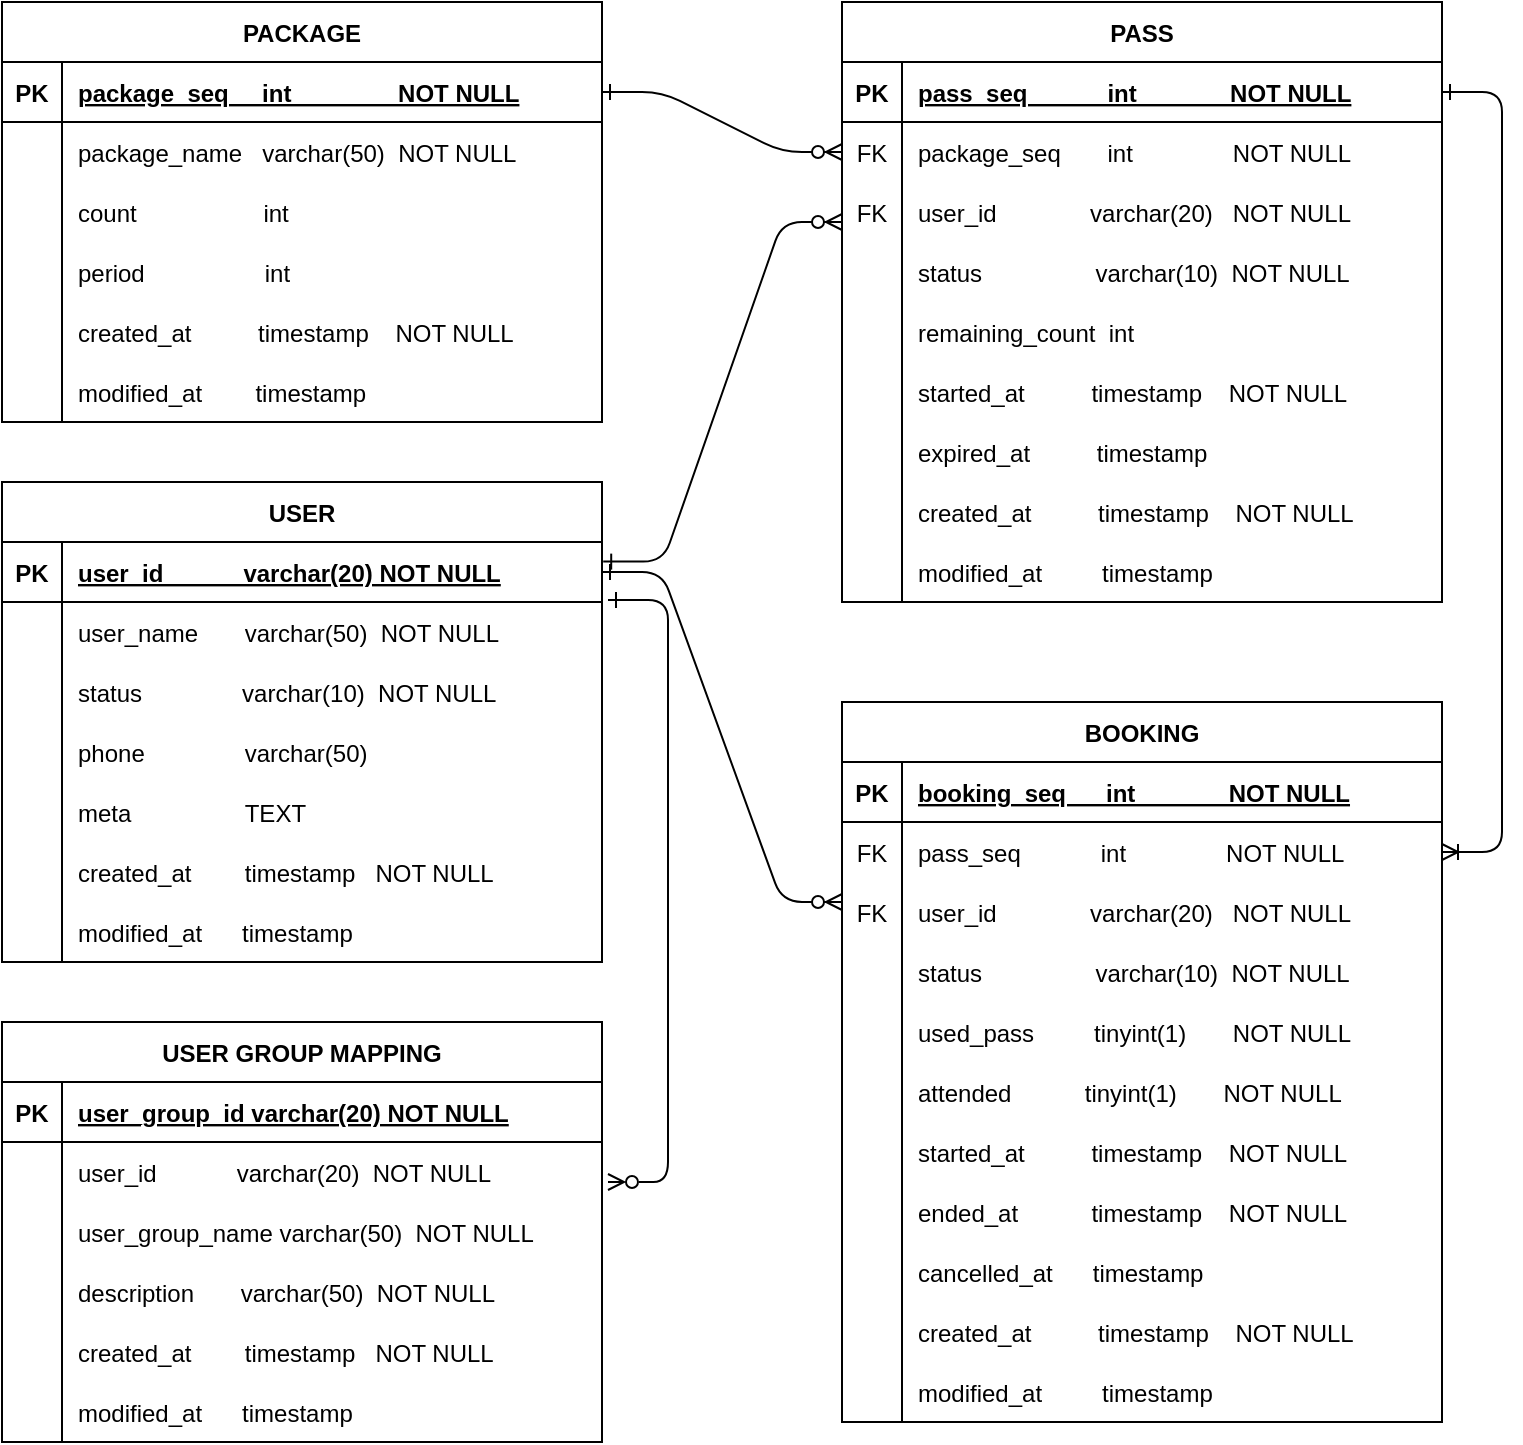 <mxfile version="22.0.8" type="github">
  <diagram id="R2lEEEUBdFMjLlhIrx00" name="Page-1">
    <mxGraphModel dx="1221" dy="725" grid="1" gridSize="10" guides="1" tooltips="1" connect="1" arrows="1" fold="1" page="1" pageScale="1" pageWidth="850" pageHeight="1100" math="0" shadow="0" extFonts="Permanent Marker^https://fonts.googleapis.com/css?family=Permanent+Marker">
      <root>
        <mxCell id="0" />
        <mxCell id="1" parent="0" />
        <mxCell id="C-vyLk0tnHw3VtMMgP7b-1" value="" style="edgeStyle=entityRelationEdgeStyle;endArrow=ERzeroToMany;startArrow=ERone;endFill=1;startFill=0;exitX=1;exitY=0.5;exitDx=0;exitDy=0;entryX=0;entryY=0.5;entryDx=0;entryDy=0;" parent="1" source="C-vyLk0tnHw3VtMMgP7b-3" target="xeqvD6KUWRyhT41WRgCA-118" edge="1">
          <mxGeometry width="100" height="100" relative="1" as="geometry">
            <mxPoint x="460" y="-40" as="sourcePoint" />
            <mxPoint x="560" as="targetPoint" />
            <Array as="points">
              <mxPoint x="530" y="-5" />
              <mxPoint x="490" y="-5" />
            </Array>
          </mxGeometry>
        </mxCell>
        <mxCell id="C-vyLk0tnHw3VtMMgP7b-2" value="PACKAGE" style="shape=table;startSize=30;container=1;collapsible=1;childLayout=tableLayout;fixedRows=1;rowLines=0;fontStyle=1;align=center;resizeLast=1;" parent="1" vertex="1">
          <mxGeometry x="110" y="110" width="300" height="210" as="geometry" />
        </mxCell>
        <mxCell id="C-vyLk0tnHw3VtMMgP7b-3" value="" style="shape=partialRectangle;collapsible=0;dropTarget=0;pointerEvents=0;fillColor=none;points=[[0,0.5],[1,0.5]];portConstraint=eastwest;top=0;left=0;right=0;bottom=1;" parent="C-vyLk0tnHw3VtMMgP7b-2" vertex="1">
          <mxGeometry y="30" width="300" height="30" as="geometry" />
        </mxCell>
        <mxCell id="C-vyLk0tnHw3VtMMgP7b-4" value="PK" style="shape=partialRectangle;overflow=hidden;connectable=0;fillColor=none;top=0;left=0;bottom=0;right=0;fontStyle=1;" parent="C-vyLk0tnHw3VtMMgP7b-3" vertex="1">
          <mxGeometry width="30" height="30" as="geometry">
            <mxRectangle width="30" height="30" as="alternateBounds" />
          </mxGeometry>
        </mxCell>
        <mxCell id="C-vyLk0tnHw3VtMMgP7b-5" value="package_seq     int                NOT NULL " style="shape=partialRectangle;overflow=hidden;connectable=0;fillColor=none;top=0;left=0;bottom=0;right=0;align=left;spacingLeft=6;fontStyle=5;" parent="C-vyLk0tnHw3VtMMgP7b-3" vertex="1">
          <mxGeometry x="30" width="270" height="30" as="geometry">
            <mxRectangle width="270" height="30" as="alternateBounds" />
          </mxGeometry>
        </mxCell>
        <mxCell id="C-vyLk0tnHw3VtMMgP7b-6" value="" style="shape=partialRectangle;collapsible=0;dropTarget=0;pointerEvents=0;fillColor=none;points=[[0,0.5],[1,0.5]];portConstraint=eastwest;top=0;left=0;right=0;bottom=0;" parent="C-vyLk0tnHw3VtMMgP7b-2" vertex="1">
          <mxGeometry y="60" width="300" height="30" as="geometry" />
        </mxCell>
        <mxCell id="C-vyLk0tnHw3VtMMgP7b-7" value="" style="shape=partialRectangle;overflow=hidden;connectable=0;fillColor=none;top=0;left=0;bottom=0;right=0;" parent="C-vyLk0tnHw3VtMMgP7b-6" vertex="1">
          <mxGeometry width="30" height="30" as="geometry">
            <mxRectangle width="30" height="30" as="alternateBounds" />
          </mxGeometry>
        </mxCell>
        <mxCell id="C-vyLk0tnHw3VtMMgP7b-8" value="package_name   varchar(50)  NOT NULL" style="shape=partialRectangle;overflow=hidden;connectable=0;fillColor=none;top=0;left=0;bottom=0;right=0;align=left;spacingLeft=6;" parent="C-vyLk0tnHw3VtMMgP7b-6" vertex="1">
          <mxGeometry x="30" width="270" height="30" as="geometry">
            <mxRectangle width="270" height="30" as="alternateBounds" />
          </mxGeometry>
        </mxCell>
        <mxCell id="C-vyLk0tnHw3VtMMgP7b-9" value="" style="shape=partialRectangle;collapsible=0;dropTarget=0;pointerEvents=0;fillColor=none;points=[[0,0.5],[1,0.5]];portConstraint=eastwest;top=0;left=0;right=0;bottom=0;" parent="C-vyLk0tnHw3VtMMgP7b-2" vertex="1">
          <mxGeometry y="90" width="300" height="30" as="geometry" />
        </mxCell>
        <mxCell id="C-vyLk0tnHw3VtMMgP7b-10" value="" style="shape=partialRectangle;overflow=hidden;connectable=0;fillColor=none;top=0;left=0;bottom=0;right=0;" parent="C-vyLk0tnHw3VtMMgP7b-9" vertex="1">
          <mxGeometry width="30" height="30" as="geometry">
            <mxRectangle width="30" height="30" as="alternateBounds" />
          </mxGeometry>
        </mxCell>
        <mxCell id="C-vyLk0tnHw3VtMMgP7b-11" value="count                   int" style="shape=partialRectangle;overflow=hidden;connectable=0;fillColor=none;top=0;left=0;bottom=0;right=0;align=left;spacingLeft=6;" parent="C-vyLk0tnHw3VtMMgP7b-9" vertex="1">
          <mxGeometry x="30" width="270" height="30" as="geometry">
            <mxRectangle width="270" height="30" as="alternateBounds" />
          </mxGeometry>
        </mxCell>
        <mxCell id="xeqvD6KUWRyhT41WRgCA-28" value="" style="shape=partialRectangle;collapsible=0;dropTarget=0;pointerEvents=0;fillColor=none;points=[[0,0.5],[1,0.5]];portConstraint=eastwest;top=0;left=0;right=0;bottom=0;" parent="C-vyLk0tnHw3VtMMgP7b-2" vertex="1">
          <mxGeometry y="120" width="300" height="30" as="geometry" />
        </mxCell>
        <mxCell id="xeqvD6KUWRyhT41WRgCA-29" value="" style="shape=partialRectangle;overflow=hidden;connectable=0;fillColor=none;top=0;left=0;bottom=0;right=0;" parent="xeqvD6KUWRyhT41WRgCA-28" vertex="1">
          <mxGeometry width="30" height="30" as="geometry">
            <mxRectangle width="30" height="30" as="alternateBounds" />
          </mxGeometry>
        </mxCell>
        <mxCell id="xeqvD6KUWRyhT41WRgCA-30" value="period                  int" style="shape=partialRectangle;overflow=hidden;connectable=0;fillColor=none;top=0;left=0;bottom=0;right=0;align=left;spacingLeft=6;" parent="xeqvD6KUWRyhT41WRgCA-28" vertex="1">
          <mxGeometry x="30" width="270" height="30" as="geometry">
            <mxRectangle width="270" height="30" as="alternateBounds" />
          </mxGeometry>
        </mxCell>
        <mxCell id="xeqvD6KUWRyhT41WRgCA-31" value="" style="shape=partialRectangle;collapsible=0;dropTarget=0;pointerEvents=0;fillColor=none;points=[[0,0.5],[1,0.5]];portConstraint=eastwest;top=0;left=0;right=0;bottom=0;" parent="C-vyLk0tnHw3VtMMgP7b-2" vertex="1">
          <mxGeometry y="150" width="300" height="30" as="geometry" />
        </mxCell>
        <mxCell id="xeqvD6KUWRyhT41WRgCA-32" value="" style="shape=partialRectangle;overflow=hidden;connectable=0;fillColor=none;top=0;left=0;bottom=0;right=0;" parent="xeqvD6KUWRyhT41WRgCA-31" vertex="1">
          <mxGeometry width="30" height="30" as="geometry">
            <mxRectangle width="30" height="30" as="alternateBounds" />
          </mxGeometry>
        </mxCell>
        <mxCell id="xeqvD6KUWRyhT41WRgCA-33" value="created_at          timestamp    NOT NULL" style="shape=partialRectangle;overflow=hidden;connectable=0;fillColor=none;top=0;left=0;bottom=0;right=0;align=left;spacingLeft=6;" parent="xeqvD6KUWRyhT41WRgCA-31" vertex="1">
          <mxGeometry x="30" width="270" height="30" as="geometry">
            <mxRectangle width="270" height="30" as="alternateBounds" />
          </mxGeometry>
        </mxCell>
        <mxCell id="xeqvD6KUWRyhT41WRgCA-37" value="" style="shape=partialRectangle;collapsible=0;dropTarget=0;pointerEvents=0;fillColor=none;points=[[0,0.5],[1,0.5]];portConstraint=eastwest;top=0;left=0;right=0;bottom=0;" parent="C-vyLk0tnHw3VtMMgP7b-2" vertex="1">
          <mxGeometry y="180" width="300" height="30" as="geometry" />
        </mxCell>
        <mxCell id="xeqvD6KUWRyhT41WRgCA-38" value="" style="shape=partialRectangle;overflow=hidden;connectable=0;fillColor=none;top=0;left=0;bottom=0;right=0;" parent="xeqvD6KUWRyhT41WRgCA-37" vertex="1">
          <mxGeometry width="30" height="30" as="geometry">
            <mxRectangle width="30" height="30" as="alternateBounds" />
          </mxGeometry>
        </mxCell>
        <mxCell id="xeqvD6KUWRyhT41WRgCA-39" value="modified_at        timestamp" style="shape=partialRectangle;overflow=hidden;connectable=0;fillColor=none;top=0;left=0;bottom=0;right=0;align=left;spacingLeft=6;" parent="xeqvD6KUWRyhT41WRgCA-37" vertex="1">
          <mxGeometry x="30" width="270" height="30" as="geometry">
            <mxRectangle width="270" height="30" as="alternateBounds" />
          </mxGeometry>
        </mxCell>
        <mxCell id="xeqvD6KUWRyhT41WRgCA-52" value="USER" style="shape=table;startSize=30;container=1;collapsible=1;childLayout=tableLayout;fixedRows=1;rowLines=0;fontStyle=1;align=center;resizeLast=1;" parent="1" vertex="1">
          <mxGeometry x="110" y="350" width="300" height="240" as="geometry" />
        </mxCell>
        <mxCell id="xeqvD6KUWRyhT41WRgCA-53" value="" style="shape=partialRectangle;collapsible=0;dropTarget=0;pointerEvents=0;fillColor=none;points=[[0,0.5],[1,0.5]];portConstraint=eastwest;top=0;left=0;right=0;bottom=1;" parent="xeqvD6KUWRyhT41WRgCA-52" vertex="1">
          <mxGeometry y="30" width="300" height="30" as="geometry" />
        </mxCell>
        <mxCell id="xeqvD6KUWRyhT41WRgCA-54" value="PK" style="shape=partialRectangle;overflow=hidden;connectable=0;fillColor=none;top=0;left=0;bottom=0;right=0;fontStyle=1;" parent="xeqvD6KUWRyhT41WRgCA-53" vertex="1">
          <mxGeometry width="30" height="30" as="geometry">
            <mxRectangle width="30" height="30" as="alternateBounds" />
          </mxGeometry>
        </mxCell>
        <mxCell id="xeqvD6KUWRyhT41WRgCA-55" value="user_id            varchar(20) NOT NULL " style="shape=partialRectangle;overflow=hidden;connectable=0;fillColor=none;top=0;left=0;bottom=0;right=0;align=left;spacingLeft=6;fontStyle=5;" parent="xeqvD6KUWRyhT41WRgCA-53" vertex="1">
          <mxGeometry x="30" width="270" height="30" as="geometry">
            <mxRectangle width="270" height="30" as="alternateBounds" />
          </mxGeometry>
        </mxCell>
        <mxCell id="xeqvD6KUWRyhT41WRgCA-56" value="" style="shape=partialRectangle;collapsible=0;dropTarget=0;pointerEvents=0;fillColor=none;points=[[0,0.5],[1,0.5]];portConstraint=eastwest;top=0;left=0;right=0;bottom=0;" parent="xeqvD6KUWRyhT41WRgCA-52" vertex="1">
          <mxGeometry y="60" width="300" height="30" as="geometry" />
        </mxCell>
        <mxCell id="xeqvD6KUWRyhT41WRgCA-57" value="" style="shape=partialRectangle;overflow=hidden;connectable=0;fillColor=none;top=0;left=0;bottom=0;right=0;" parent="xeqvD6KUWRyhT41WRgCA-56" vertex="1">
          <mxGeometry width="30" height="30" as="geometry">
            <mxRectangle width="30" height="30" as="alternateBounds" />
          </mxGeometry>
        </mxCell>
        <mxCell id="xeqvD6KUWRyhT41WRgCA-58" value="user_name       varchar(50)  NOT NULL" style="shape=partialRectangle;overflow=hidden;connectable=0;fillColor=none;top=0;left=0;bottom=0;right=0;align=left;spacingLeft=6;" parent="xeqvD6KUWRyhT41WRgCA-56" vertex="1">
          <mxGeometry x="30" width="270" height="30" as="geometry">
            <mxRectangle width="270" height="30" as="alternateBounds" />
          </mxGeometry>
        </mxCell>
        <mxCell id="xeqvD6KUWRyhT41WRgCA-59" value="" style="shape=partialRectangle;collapsible=0;dropTarget=0;pointerEvents=0;fillColor=none;points=[[0,0.5],[1,0.5]];portConstraint=eastwest;top=0;left=0;right=0;bottom=0;" parent="xeqvD6KUWRyhT41WRgCA-52" vertex="1">
          <mxGeometry y="90" width="300" height="30" as="geometry" />
        </mxCell>
        <mxCell id="xeqvD6KUWRyhT41WRgCA-60" value="" style="shape=partialRectangle;overflow=hidden;connectable=0;fillColor=none;top=0;left=0;bottom=0;right=0;" parent="xeqvD6KUWRyhT41WRgCA-59" vertex="1">
          <mxGeometry width="30" height="30" as="geometry">
            <mxRectangle width="30" height="30" as="alternateBounds" />
          </mxGeometry>
        </mxCell>
        <mxCell id="xeqvD6KUWRyhT41WRgCA-61" value="status               varchar(10)  NOT NULL" style="shape=partialRectangle;overflow=hidden;connectable=0;fillColor=none;top=0;left=0;bottom=0;right=0;align=left;spacingLeft=6;" parent="xeqvD6KUWRyhT41WRgCA-59" vertex="1">
          <mxGeometry x="30" width="270" height="30" as="geometry">
            <mxRectangle width="270" height="30" as="alternateBounds" />
          </mxGeometry>
        </mxCell>
        <mxCell id="xeqvD6KUWRyhT41WRgCA-62" value="" style="shape=partialRectangle;collapsible=0;dropTarget=0;pointerEvents=0;fillColor=none;points=[[0,0.5],[1,0.5]];portConstraint=eastwest;top=0;left=0;right=0;bottom=0;" parent="xeqvD6KUWRyhT41WRgCA-52" vertex="1">
          <mxGeometry y="120" width="300" height="30" as="geometry" />
        </mxCell>
        <mxCell id="xeqvD6KUWRyhT41WRgCA-63" value="" style="shape=partialRectangle;overflow=hidden;connectable=0;fillColor=none;top=0;left=0;bottom=0;right=0;" parent="xeqvD6KUWRyhT41WRgCA-62" vertex="1">
          <mxGeometry width="30" height="30" as="geometry">
            <mxRectangle width="30" height="30" as="alternateBounds" />
          </mxGeometry>
        </mxCell>
        <mxCell id="xeqvD6KUWRyhT41WRgCA-64" value="phone               varchar(50)" style="shape=partialRectangle;overflow=hidden;connectable=0;fillColor=none;top=0;left=0;bottom=0;right=0;align=left;spacingLeft=6;" parent="xeqvD6KUWRyhT41WRgCA-62" vertex="1">
          <mxGeometry x="30" width="270" height="30" as="geometry">
            <mxRectangle width="270" height="30" as="alternateBounds" />
          </mxGeometry>
        </mxCell>
        <mxCell id="xeqvD6KUWRyhT41WRgCA-65" value="" style="shape=partialRectangle;collapsible=0;dropTarget=0;pointerEvents=0;fillColor=none;points=[[0,0.5],[1,0.5]];portConstraint=eastwest;top=0;left=0;right=0;bottom=0;" parent="xeqvD6KUWRyhT41WRgCA-52" vertex="1">
          <mxGeometry y="150" width="300" height="30" as="geometry" />
        </mxCell>
        <mxCell id="xeqvD6KUWRyhT41WRgCA-66" value="" style="shape=partialRectangle;overflow=hidden;connectable=0;fillColor=none;top=0;left=0;bottom=0;right=0;" parent="xeqvD6KUWRyhT41WRgCA-65" vertex="1">
          <mxGeometry width="30" height="30" as="geometry">
            <mxRectangle width="30" height="30" as="alternateBounds" />
          </mxGeometry>
        </mxCell>
        <mxCell id="xeqvD6KUWRyhT41WRgCA-67" value="meta                 TEXT" style="shape=partialRectangle;overflow=hidden;connectable=0;fillColor=none;top=0;left=0;bottom=0;right=0;align=left;spacingLeft=6;" parent="xeqvD6KUWRyhT41WRgCA-65" vertex="1">
          <mxGeometry x="30" width="270" height="30" as="geometry">
            <mxRectangle width="270" height="30" as="alternateBounds" />
          </mxGeometry>
        </mxCell>
        <mxCell id="xeqvD6KUWRyhT41WRgCA-68" value="" style="shape=partialRectangle;collapsible=0;dropTarget=0;pointerEvents=0;fillColor=none;points=[[0,0.5],[1,0.5]];portConstraint=eastwest;top=0;left=0;right=0;bottom=0;" parent="xeqvD6KUWRyhT41WRgCA-52" vertex="1">
          <mxGeometry y="180" width="300" height="30" as="geometry" />
        </mxCell>
        <mxCell id="xeqvD6KUWRyhT41WRgCA-69" value="" style="shape=partialRectangle;overflow=hidden;connectable=0;fillColor=none;top=0;left=0;bottom=0;right=0;" parent="xeqvD6KUWRyhT41WRgCA-68" vertex="1">
          <mxGeometry width="30" height="30" as="geometry">
            <mxRectangle width="30" height="30" as="alternateBounds" />
          </mxGeometry>
        </mxCell>
        <mxCell id="xeqvD6KUWRyhT41WRgCA-70" value="created_at        timestamp   NOT NULL" style="shape=partialRectangle;overflow=hidden;connectable=0;fillColor=none;top=0;left=0;bottom=0;right=0;align=left;spacingLeft=6;" parent="xeqvD6KUWRyhT41WRgCA-68" vertex="1">
          <mxGeometry x="30" width="270" height="30" as="geometry">
            <mxRectangle width="270" height="30" as="alternateBounds" />
          </mxGeometry>
        </mxCell>
        <mxCell id="xeqvD6KUWRyhT41WRgCA-71" value="" style="shape=partialRectangle;collapsible=0;dropTarget=0;pointerEvents=0;fillColor=none;points=[[0,0.5],[1,0.5]];portConstraint=eastwest;top=0;left=0;right=0;bottom=0;" parent="xeqvD6KUWRyhT41WRgCA-52" vertex="1">
          <mxGeometry y="210" width="300" height="30" as="geometry" />
        </mxCell>
        <mxCell id="xeqvD6KUWRyhT41WRgCA-72" value="" style="shape=partialRectangle;overflow=hidden;connectable=0;fillColor=none;top=0;left=0;bottom=0;right=0;" parent="xeqvD6KUWRyhT41WRgCA-71" vertex="1">
          <mxGeometry width="30" height="30" as="geometry">
            <mxRectangle width="30" height="30" as="alternateBounds" />
          </mxGeometry>
        </mxCell>
        <mxCell id="xeqvD6KUWRyhT41WRgCA-73" value="modified_at      timestamp" style="shape=partialRectangle;overflow=hidden;connectable=0;fillColor=none;top=0;left=0;bottom=0;right=0;align=left;spacingLeft=6;" parent="xeqvD6KUWRyhT41WRgCA-71" vertex="1">
          <mxGeometry x="30" width="270" height="30" as="geometry">
            <mxRectangle width="270" height="30" as="alternateBounds" />
          </mxGeometry>
        </mxCell>
        <mxCell id="xeqvD6KUWRyhT41WRgCA-114" value="PASS" style="shape=table;startSize=30;container=1;collapsible=1;childLayout=tableLayout;fixedRows=1;rowLines=0;fontStyle=1;align=center;resizeLast=1;" parent="1" vertex="1">
          <mxGeometry x="530" y="110" width="300" height="300" as="geometry" />
        </mxCell>
        <mxCell id="xeqvD6KUWRyhT41WRgCA-115" value="" style="shape=partialRectangle;collapsible=0;dropTarget=0;pointerEvents=0;fillColor=none;points=[[0,0.5],[1,0.5]];portConstraint=eastwest;top=0;left=0;right=0;bottom=1;" parent="xeqvD6KUWRyhT41WRgCA-114" vertex="1">
          <mxGeometry y="30" width="300" height="30" as="geometry" />
        </mxCell>
        <mxCell id="xeqvD6KUWRyhT41WRgCA-116" value="PK" style="shape=partialRectangle;overflow=hidden;connectable=0;fillColor=none;top=0;left=0;bottom=0;right=0;fontStyle=1;" parent="xeqvD6KUWRyhT41WRgCA-115" vertex="1">
          <mxGeometry width="30" height="30" as="geometry">
            <mxRectangle width="30" height="30" as="alternateBounds" />
          </mxGeometry>
        </mxCell>
        <mxCell id="xeqvD6KUWRyhT41WRgCA-117" value="pass_seq            int              NOT NULL " style="shape=partialRectangle;overflow=hidden;connectable=0;fillColor=none;top=0;left=0;bottom=0;right=0;align=left;spacingLeft=6;fontStyle=5;" parent="xeqvD6KUWRyhT41WRgCA-115" vertex="1">
          <mxGeometry x="30" width="270" height="30" as="geometry">
            <mxRectangle width="270" height="30" as="alternateBounds" />
          </mxGeometry>
        </mxCell>
        <mxCell id="xeqvD6KUWRyhT41WRgCA-118" value="" style="shape=partialRectangle;collapsible=0;dropTarget=0;pointerEvents=0;fillColor=none;points=[[0,0.5],[1,0.5]];portConstraint=eastwest;top=0;left=0;right=0;bottom=0;" parent="xeqvD6KUWRyhT41WRgCA-114" vertex="1">
          <mxGeometry y="60" width="300" height="30" as="geometry" />
        </mxCell>
        <mxCell id="xeqvD6KUWRyhT41WRgCA-119" value="FK" style="shape=partialRectangle;overflow=hidden;connectable=0;fillColor=none;top=0;left=0;bottom=0;right=0;" parent="xeqvD6KUWRyhT41WRgCA-118" vertex="1">
          <mxGeometry width="30" height="30" as="geometry">
            <mxRectangle width="30" height="30" as="alternateBounds" />
          </mxGeometry>
        </mxCell>
        <mxCell id="xeqvD6KUWRyhT41WRgCA-120" value="package_seq       int               NOT NULL" style="shape=partialRectangle;overflow=hidden;connectable=0;fillColor=none;top=0;left=0;bottom=0;right=0;align=left;spacingLeft=6;" parent="xeqvD6KUWRyhT41WRgCA-118" vertex="1">
          <mxGeometry x="30" width="270" height="30" as="geometry">
            <mxRectangle width="270" height="30" as="alternateBounds" />
          </mxGeometry>
        </mxCell>
        <mxCell id="xeqvD6KUWRyhT41WRgCA-121" value="" style="shape=partialRectangle;collapsible=0;dropTarget=0;pointerEvents=0;fillColor=none;points=[[0,0.5],[1,0.5]];portConstraint=eastwest;top=0;left=0;right=0;bottom=0;" parent="xeqvD6KUWRyhT41WRgCA-114" vertex="1">
          <mxGeometry y="90" width="300" height="30" as="geometry" />
        </mxCell>
        <mxCell id="xeqvD6KUWRyhT41WRgCA-122" value="" style="shape=partialRectangle;overflow=hidden;connectable=0;fillColor=none;top=0;left=0;bottom=0;right=0;" parent="xeqvD6KUWRyhT41WRgCA-121" vertex="1">
          <mxGeometry width="30" height="30" as="geometry">
            <mxRectangle width="30" height="30" as="alternateBounds" />
          </mxGeometry>
        </mxCell>
        <mxCell id="xeqvD6KUWRyhT41WRgCA-123" value="user_id              varchar(20)   NOT NULL" style="shape=partialRectangle;overflow=hidden;connectable=0;fillColor=none;top=0;left=0;bottom=0;right=0;align=left;spacingLeft=6;" parent="xeqvD6KUWRyhT41WRgCA-121" vertex="1">
          <mxGeometry x="30" width="270" height="30" as="geometry">
            <mxRectangle width="270" height="30" as="alternateBounds" />
          </mxGeometry>
        </mxCell>
        <mxCell id="xeqvD6KUWRyhT41WRgCA-124" value="" style="shape=partialRectangle;collapsible=0;dropTarget=0;pointerEvents=0;fillColor=none;points=[[0,0.5],[1,0.5]];portConstraint=eastwest;top=0;left=0;right=0;bottom=0;" parent="xeqvD6KUWRyhT41WRgCA-114" vertex="1">
          <mxGeometry y="120" width="300" height="30" as="geometry" />
        </mxCell>
        <mxCell id="xeqvD6KUWRyhT41WRgCA-125" value="" style="shape=partialRectangle;overflow=hidden;connectable=0;fillColor=none;top=0;left=0;bottom=0;right=0;" parent="xeqvD6KUWRyhT41WRgCA-124" vertex="1">
          <mxGeometry width="30" height="30" as="geometry">
            <mxRectangle width="30" height="30" as="alternateBounds" />
          </mxGeometry>
        </mxCell>
        <mxCell id="xeqvD6KUWRyhT41WRgCA-126" value="status                 varchar(10)  NOT NULL" style="shape=partialRectangle;overflow=hidden;connectable=0;fillColor=none;top=0;left=0;bottom=0;right=0;align=left;spacingLeft=6;" parent="xeqvD6KUWRyhT41WRgCA-124" vertex="1">
          <mxGeometry x="30" width="270" height="30" as="geometry">
            <mxRectangle width="270" height="30" as="alternateBounds" />
          </mxGeometry>
        </mxCell>
        <mxCell id="xeqvD6KUWRyhT41WRgCA-127" value="" style="shape=partialRectangle;collapsible=0;dropTarget=0;pointerEvents=0;fillColor=none;points=[[0,0.5],[1,0.5]];portConstraint=eastwest;top=0;left=0;right=0;bottom=0;" parent="xeqvD6KUWRyhT41WRgCA-114" vertex="1">
          <mxGeometry y="150" width="300" height="30" as="geometry" />
        </mxCell>
        <mxCell id="xeqvD6KUWRyhT41WRgCA-128" value="" style="shape=partialRectangle;overflow=hidden;connectable=0;fillColor=none;top=0;left=0;bottom=0;right=0;" parent="xeqvD6KUWRyhT41WRgCA-127" vertex="1">
          <mxGeometry width="30" height="30" as="geometry">
            <mxRectangle width="30" height="30" as="alternateBounds" />
          </mxGeometry>
        </mxCell>
        <mxCell id="xeqvD6KUWRyhT41WRgCA-129" value="remaining_count  int" style="shape=partialRectangle;overflow=hidden;connectable=0;fillColor=none;top=0;left=0;bottom=0;right=0;align=left;spacingLeft=6;" parent="xeqvD6KUWRyhT41WRgCA-127" vertex="1">
          <mxGeometry x="30" width="270" height="30" as="geometry">
            <mxRectangle width="270" height="30" as="alternateBounds" />
          </mxGeometry>
        </mxCell>
        <mxCell id="xeqvD6KUWRyhT41WRgCA-130" value="" style="shape=partialRectangle;collapsible=0;dropTarget=0;pointerEvents=0;fillColor=none;points=[[0,0.5],[1,0.5]];portConstraint=eastwest;top=0;left=0;right=0;bottom=0;" parent="xeqvD6KUWRyhT41WRgCA-114" vertex="1">
          <mxGeometry y="180" width="300" height="30" as="geometry" />
        </mxCell>
        <mxCell id="xeqvD6KUWRyhT41WRgCA-131" value="" style="shape=partialRectangle;overflow=hidden;connectable=0;fillColor=none;top=0;left=0;bottom=0;right=0;" parent="xeqvD6KUWRyhT41WRgCA-130" vertex="1">
          <mxGeometry width="30" height="30" as="geometry">
            <mxRectangle width="30" height="30" as="alternateBounds" />
          </mxGeometry>
        </mxCell>
        <mxCell id="xeqvD6KUWRyhT41WRgCA-132" value="started_at          timestamp    NOT NULL" style="shape=partialRectangle;overflow=hidden;connectable=0;fillColor=none;top=0;left=0;bottom=0;right=0;align=left;spacingLeft=6;" parent="xeqvD6KUWRyhT41WRgCA-130" vertex="1">
          <mxGeometry x="30" width="270" height="30" as="geometry">
            <mxRectangle width="270" height="30" as="alternateBounds" />
          </mxGeometry>
        </mxCell>
        <mxCell id="xeqvD6KUWRyhT41WRgCA-133" value="" style="shape=partialRectangle;collapsible=0;dropTarget=0;pointerEvents=0;fillColor=none;points=[[0,0.5],[1,0.5]];portConstraint=eastwest;top=0;left=0;right=0;bottom=0;" parent="xeqvD6KUWRyhT41WRgCA-114" vertex="1">
          <mxGeometry y="210" width="300" height="30" as="geometry" />
        </mxCell>
        <mxCell id="xeqvD6KUWRyhT41WRgCA-134" value="" style="shape=partialRectangle;overflow=hidden;connectable=0;fillColor=none;top=0;left=0;bottom=0;right=0;" parent="xeqvD6KUWRyhT41WRgCA-133" vertex="1">
          <mxGeometry width="30" height="30" as="geometry">
            <mxRectangle width="30" height="30" as="alternateBounds" />
          </mxGeometry>
        </mxCell>
        <mxCell id="xeqvD6KUWRyhT41WRgCA-135" value="expired_at          timestamp " style="shape=partialRectangle;overflow=hidden;connectable=0;fillColor=none;top=0;left=0;bottom=0;right=0;align=left;spacingLeft=6;" parent="xeqvD6KUWRyhT41WRgCA-133" vertex="1">
          <mxGeometry x="30" width="270" height="30" as="geometry">
            <mxRectangle width="270" height="30" as="alternateBounds" />
          </mxGeometry>
        </mxCell>
        <mxCell id="xeqvD6KUWRyhT41WRgCA-136" value="" style="shape=partialRectangle;collapsible=0;dropTarget=0;pointerEvents=0;fillColor=none;points=[[0,0.5],[1,0.5]];portConstraint=eastwest;top=0;left=0;right=0;bottom=0;" parent="xeqvD6KUWRyhT41WRgCA-114" vertex="1">
          <mxGeometry y="240" width="300" height="30" as="geometry" />
        </mxCell>
        <mxCell id="xeqvD6KUWRyhT41WRgCA-137" value="" style="shape=partialRectangle;overflow=hidden;connectable=0;fillColor=none;top=0;left=0;bottom=0;right=0;" parent="xeqvD6KUWRyhT41WRgCA-136" vertex="1">
          <mxGeometry width="30" height="30" as="geometry">
            <mxRectangle width="30" height="30" as="alternateBounds" />
          </mxGeometry>
        </mxCell>
        <mxCell id="xeqvD6KUWRyhT41WRgCA-138" value="created_at          timestamp    NOT NULL" style="shape=partialRectangle;overflow=hidden;connectable=0;fillColor=none;top=0;left=0;bottom=0;right=0;align=left;spacingLeft=6;" parent="xeqvD6KUWRyhT41WRgCA-136" vertex="1">
          <mxGeometry x="30" width="270" height="30" as="geometry">
            <mxRectangle width="270" height="30" as="alternateBounds" />
          </mxGeometry>
        </mxCell>
        <mxCell id="xeqvD6KUWRyhT41WRgCA-139" value="" style="shape=partialRectangle;collapsible=0;dropTarget=0;pointerEvents=0;fillColor=none;points=[[0,0.5],[1,0.5]];portConstraint=eastwest;top=0;left=0;right=0;bottom=0;" parent="xeqvD6KUWRyhT41WRgCA-114" vertex="1">
          <mxGeometry y="270" width="300" height="30" as="geometry" />
        </mxCell>
        <mxCell id="xeqvD6KUWRyhT41WRgCA-140" value="" style="shape=partialRectangle;overflow=hidden;connectable=0;fillColor=none;top=0;left=0;bottom=0;right=0;" parent="xeqvD6KUWRyhT41WRgCA-139" vertex="1">
          <mxGeometry width="30" height="30" as="geometry">
            <mxRectangle width="30" height="30" as="alternateBounds" />
          </mxGeometry>
        </mxCell>
        <mxCell id="xeqvD6KUWRyhT41WRgCA-141" value="modified_at         timestamp  " style="shape=partialRectangle;overflow=hidden;connectable=0;fillColor=none;top=0;left=0;bottom=0;right=0;align=left;spacingLeft=6;" parent="xeqvD6KUWRyhT41WRgCA-139" vertex="1">
          <mxGeometry x="30" width="270" height="30" as="geometry">
            <mxRectangle width="270" height="30" as="alternateBounds" />
          </mxGeometry>
        </mxCell>
        <mxCell id="xeqvD6KUWRyhT41WRgCA-148" value="BOOKING" style="shape=table;startSize=30;container=1;collapsible=1;childLayout=tableLayout;fixedRows=1;rowLines=0;fontStyle=1;align=center;resizeLast=1;" parent="1" vertex="1">
          <mxGeometry x="530" y="460" width="300" height="360" as="geometry" />
        </mxCell>
        <mxCell id="xeqvD6KUWRyhT41WRgCA-149" value="" style="shape=partialRectangle;collapsible=0;dropTarget=0;pointerEvents=0;fillColor=none;points=[[0,0.5],[1,0.5]];portConstraint=eastwest;top=0;left=0;right=0;bottom=1;" parent="xeqvD6KUWRyhT41WRgCA-148" vertex="1">
          <mxGeometry y="30" width="300" height="30" as="geometry" />
        </mxCell>
        <mxCell id="xeqvD6KUWRyhT41WRgCA-150" value="PK" style="shape=partialRectangle;overflow=hidden;connectable=0;fillColor=none;top=0;left=0;bottom=0;right=0;fontStyle=1;" parent="xeqvD6KUWRyhT41WRgCA-149" vertex="1">
          <mxGeometry width="30" height="30" as="geometry">
            <mxRectangle width="30" height="30" as="alternateBounds" />
          </mxGeometry>
        </mxCell>
        <mxCell id="xeqvD6KUWRyhT41WRgCA-151" value="booking_seq      int              NOT NULL " style="shape=partialRectangle;overflow=hidden;connectable=0;fillColor=none;top=0;left=0;bottom=0;right=0;align=left;spacingLeft=6;fontStyle=5;" parent="xeqvD6KUWRyhT41WRgCA-149" vertex="1">
          <mxGeometry x="30" width="270" height="30" as="geometry">
            <mxRectangle width="270" height="30" as="alternateBounds" />
          </mxGeometry>
        </mxCell>
        <mxCell id="xeqvD6KUWRyhT41WRgCA-152" value="" style="shape=partialRectangle;collapsible=0;dropTarget=0;pointerEvents=0;fillColor=none;points=[[0,0.5],[1,0.5]];portConstraint=eastwest;top=0;left=0;right=0;bottom=0;" parent="xeqvD6KUWRyhT41WRgCA-148" vertex="1">
          <mxGeometry y="60" width="300" height="30" as="geometry" />
        </mxCell>
        <mxCell id="xeqvD6KUWRyhT41WRgCA-153" value="FK" style="shape=partialRectangle;overflow=hidden;connectable=0;fillColor=none;top=0;left=0;bottom=0;right=0;" parent="xeqvD6KUWRyhT41WRgCA-152" vertex="1">
          <mxGeometry width="30" height="30" as="geometry">
            <mxRectangle width="30" height="30" as="alternateBounds" />
          </mxGeometry>
        </mxCell>
        <mxCell id="xeqvD6KUWRyhT41WRgCA-154" value="pass_seq            int               NOT NULL" style="shape=partialRectangle;overflow=hidden;connectable=0;fillColor=none;top=0;left=0;bottom=0;right=0;align=left;spacingLeft=6;" parent="xeqvD6KUWRyhT41WRgCA-152" vertex="1">
          <mxGeometry x="30" width="270" height="30" as="geometry">
            <mxRectangle width="270" height="30" as="alternateBounds" />
          </mxGeometry>
        </mxCell>
        <mxCell id="xeqvD6KUWRyhT41WRgCA-155" value="" style="shape=partialRectangle;collapsible=0;dropTarget=0;pointerEvents=0;fillColor=none;points=[[0,0.5],[1,0.5]];portConstraint=eastwest;top=0;left=0;right=0;bottom=0;" parent="xeqvD6KUWRyhT41WRgCA-148" vertex="1">
          <mxGeometry y="90" width="300" height="30" as="geometry" />
        </mxCell>
        <mxCell id="xeqvD6KUWRyhT41WRgCA-156" value="" style="shape=partialRectangle;overflow=hidden;connectable=0;fillColor=none;top=0;left=0;bottom=0;right=0;" parent="xeqvD6KUWRyhT41WRgCA-155" vertex="1">
          <mxGeometry width="30" height="30" as="geometry">
            <mxRectangle width="30" height="30" as="alternateBounds" />
          </mxGeometry>
        </mxCell>
        <mxCell id="xeqvD6KUWRyhT41WRgCA-157" value="user_id              varchar(20)   NOT NULL" style="shape=partialRectangle;overflow=hidden;connectable=0;fillColor=none;top=0;left=0;bottom=0;right=0;align=left;spacingLeft=6;" parent="xeqvD6KUWRyhT41WRgCA-155" vertex="1">
          <mxGeometry x="30" width="270" height="30" as="geometry">
            <mxRectangle width="270" height="30" as="alternateBounds" />
          </mxGeometry>
        </mxCell>
        <mxCell id="xeqvD6KUWRyhT41WRgCA-158" value="" style="shape=partialRectangle;collapsible=0;dropTarget=0;pointerEvents=0;fillColor=none;points=[[0,0.5],[1,0.5]];portConstraint=eastwest;top=0;left=0;right=0;bottom=0;" parent="xeqvD6KUWRyhT41WRgCA-148" vertex="1">
          <mxGeometry y="120" width="300" height="30" as="geometry" />
        </mxCell>
        <mxCell id="xeqvD6KUWRyhT41WRgCA-159" value="" style="shape=partialRectangle;overflow=hidden;connectable=0;fillColor=none;top=0;left=0;bottom=0;right=0;" parent="xeqvD6KUWRyhT41WRgCA-158" vertex="1">
          <mxGeometry width="30" height="30" as="geometry">
            <mxRectangle width="30" height="30" as="alternateBounds" />
          </mxGeometry>
        </mxCell>
        <mxCell id="xeqvD6KUWRyhT41WRgCA-160" value="status                 varchar(10)  NOT NULL" style="shape=partialRectangle;overflow=hidden;connectable=0;fillColor=none;top=0;left=0;bottom=0;right=0;align=left;spacingLeft=6;" parent="xeqvD6KUWRyhT41WRgCA-158" vertex="1">
          <mxGeometry x="30" width="270" height="30" as="geometry">
            <mxRectangle width="270" height="30" as="alternateBounds" />
          </mxGeometry>
        </mxCell>
        <mxCell id="xeqvD6KUWRyhT41WRgCA-178" value="" style="shape=partialRectangle;collapsible=0;dropTarget=0;pointerEvents=0;fillColor=none;points=[[0,0.5],[1,0.5]];portConstraint=eastwest;top=0;left=0;right=0;bottom=0;" parent="xeqvD6KUWRyhT41WRgCA-148" vertex="1">
          <mxGeometry y="150" width="300" height="30" as="geometry" />
        </mxCell>
        <mxCell id="xeqvD6KUWRyhT41WRgCA-179" value="" style="shape=partialRectangle;overflow=hidden;connectable=0;fillColor=none;top=0;left=0;bottom=0;right=0;" parent="xeqvD6KUWRyhT41WRgCA-178" vertex="1">
          <mxGeometry width="30" height="30" as="geometry">
            <mxRectangle width="30" height="30" as="alternateBounds" />
          </mxGeometry>
        </mxCell>
        <mxCell id="xeqvD6KUWRyhT41WRgCA-180" value="used_pass         tinyint(1)       NOT NULL" style="shape=partialRectangle;overflow=hidden;connectable=0;fillColor=none;top=0;left=0;bottom=0;right=0;align=left;spacingLeft=6;" parent="xeqvD6KUWRyhT41WRgCA-178" vertex="1">
          <mxGeometry x="30" width="270" height="30" as="geometry">
            <mxRectangle width="270" height="30" as="alternateBounds" />
          </mxGeometry>
        </mxCell>
        <mxCell id="xeqvD6KUWRyhT41WRgCA-181" value="" style="shape=partialRectangle;collapsible=0;dropTarget=0;pointerEvents=0;fillColor=none;points=[[0,0.5],[1,0.5]];portConstraint=eastwest;top=0;left=0;right=0;bottom=0;" parent="xeqvD6KUWRyhT41WRgCA-148" vertex="1">
          <mxGeometry y="180" width="300" height="30" as="geometry" />
        </mxCell>
        <mxCell id="xeqvD6KUWRyhT41WRgCA-182" value="" style="shape=partialRectangle;overflow=hidden;connectable=0;fillColor=none;top=0;left=0;bottom=0;right=0;" parent="xeqvD6KUWRyhT41WRgCA-181" vertex="1">
          <mxGeometry width="30" height="30" as="geometry">
            <mxRectangle width="30" height="30" as="alternateBounds" />
          </mxGeometry>
        </mxCell>
        <mxCell id="xeqvD6KUWRyhT41WRgCA-183" value="attended           tinyint(1)       NOT NULL" style="shape=partialRectangle;overflow=hidden;connectable=0;fillColor=none;top=0;left=0;bottom=0;right=0;align=left;spacingLeft=6;" parent="xeqvD6KUWRyhT41WRgCA-181" vertex="1">
          <mxGeometry x="30" width="270" height="30" as="geometry">
            <mxRectangle width="270" height="30" as="alternateBounds" />
          </mxGeometry>
        </mxCell>
        <mxCell id="xeqvD6KUWRyhT41WRgCA-164" value="" style="shape=partialRectangle;collapsible=0;dropTarget=0;pointerEvents=0;fillColor=none;points=[[0,0.5],[1,0.5]];portConstraint=eastwest;top=0;left=0;right=0;bottom=0;" parent="xeqvD6KUWRyhT41WRgCA-148" vertex="1">
          <mxGeometry y="210" width="300" height="30" as="geometry" />
        </mxCell>
        <mxCell id="xeqvD6KUWRyhT41WRgCA-165" value="" style="shape=partialRectangle;overflow=hidden;connectable=0;fillColor=none;top=0;left=0;bottom=0;right=0;" parent="xeqvD6KUWRyhT41WRgCA-164" vertex="1">
          <mxGeometry width="30" height="30" as="geometry">
            <mxRectangle width="30" height="30" as="alternateBounds" />
          </mxGeometry>
        </mxCell>
        <mxCell id="xeqvD6KUWRyhT41WRgCA-166" value="started_at          timestamp    NOT NULL" style="shape=partialRectangle;overflow=hidden;connectable=0;fillColor=none;top=0;left=0;bottom=0;right=0;align=left;spacingLeft=6;" parent="xeqvD6KUWRyhT41WRgCA-164" vertex="1">
          <mxGeometry x="30" width="270" height="30" as="geometry">
            <mxRectangle width="270" height="30" as="alternateBounds" />
          </mxGeometry>
        </mxCell>
        <mxCell id="xeqvD6KUWRyhT41WRgCA-167" value="" style="shape=partialRectangle;collapsible=0;dropTarget=0;pointerEvents=0;fillColor=none;points=[[0,0.5],[1,0.5]];portConstraint=eastwest;top=0;left=0;right=0;bottom=0;" parent="xeqvD6KUWRyhT41WRgCA-148" vertex="1">
          <mxGeometry y="240" width="300" height="30" as="geometry" />
        </mxCell>
        <mxCell id="xeqvD6KUWRyhT41WRgCA-168" value="" style="shape=partialRectangle;overflow=hidden;connectable=0;fillColor=none;top=0;left=0;bottom=0;right=0;" parent="xeqvD6KUWRyhT41WRgCA-167" vertex="1">
          <mxGeometry width="30" height="30" as="geometry">
            <mxRectangle width="30" height="30" as="alternateBounds" />
          </mxGeometry>
        </mxCell>
        <mxCell id="xeqvD6KUWRyhT41WRgCA-169" value="ended_at           timestamp    NOT NULL " style="shape=partialRectangle;overflow=hidden;connectable=0;fillColor=none;top=0;left=0;bottom=0;right=0;align=left;spacingLeft=6;" parent="xeqvD6KUWRyhT41WRgCA-167" vertex="1">
          <mxGeometry x="30" width="270" height="30" as="geometry">
            <mxRectangle width="270" height="30" as="alternateBounds" />
          </mxGeometry>
        </mxCell>
        <mxCell id="xeqvD6KUWRyhT41WRgCA-184" value="" style="shape=partialRectangle;collapsible=0;dropTarget=0;pointerEvents=0;fillColor=none;points=[[0,0.5],[1,0.5]];portConstraint=eastwest;top=0;left=0;right=0;bottom=0;" parent="xeqvD6KUWRyhT41WRgCA-148" vertex="1">
          <mxGeometry y="270" width="300" height="30" as="geometry" />
        </mxCell>
        <mxCell id="xeqvD6KUWRyhT41WRgCA-185" value="" style="shape=partialRectangle;overflow=hidden;connectable=0;fillColor=none;top=0;left=0;bottom=0;right=0;" parent="xeqvD6KUWRyhT41WRgCA-184" vertex="1">
          <mxGeometry width="30" height="30" as="geometry">
            <mxRectangle width="30" height="30" as="alternateBounds" />
          </mxGeometry>
        </mxCell>
        <mxCell id="xeqvD6KUWRyhT41WRgCA-186" value="cancelled_at      timestamp  " style="shape=partialRectangle;overflow=hidden;connectable=0;fillColor=none;top=0;left=0;bottom=0;right=0;align=left;spacingLeft=6;" parent="xeqvD6KUWRyhT41WRgCA-184" vertex="1">
          <mxGeometry x="30" width="270" height="30" as="geometry">
            <mxRectangle width="270" height="30" as="alternateBounds" />
          </mxGeometry>
        </mxCell>
        <mxCell id="xeqvD6KUWRyhT41WRgCA-170" value="" style="shape=partialRectangle;collapsible=0;dropTarget=0;pointerEvents=0;fillColor=none;points=[[0,0.5],[1,0.5]];portConstraint=eastwest;top=0;left=0;right=0;bottom=0;" parent="xeqvD6KUWRyhT41WRgCA-148" vertex="1">
          <mxGeometry y="300" width="300" height="30" as="geometry" />
        </mxCell>
        <mxCell id="xeqvD6KUWRyhT41WRgCA-171" value="" style="shape=partialRectangle;overflow=hidden;connectable=0;fillColor=none;top=0;left=0;bottom=0;right=0;" parent="xeqvD6KUWRyhT41WRgCA-170" vertex="1">
          <mxGeometry width="30" height="30" as="geometry">
            <mxRectangle width="30" height="30" as="alternateBounds" />
          </mxGeometry>
        </mxCell>
        <mxCell id="xeqvD6KUWRyhT41WRgCA-172" value="created_at          timestamp    NOT NULL" style="shape=partialRectangle;overflow=hidden;connectable=0;fillColor=none;top=0;left=0;bottom=0;right=0;align=left;spacingLeft=6;" parent="xeqvD6KUWRyhT41WRgCA-170" vertex="1">
          <mxGeometry x="30" width="270" height="30" as="geometry">
            <mxRectangle width="270" height="30" as="alternateBounds" />
          </mxGeometry>
        </mxCell>
        <mxCell id="xeqvD6KUWRyhT41WRgCA-173" value="" style="shape=partialRectangle;collapsible=0;dropTarget=0;pointerEvents=0;fillColor=none;points=[[0,0.5],[1,0.5]];portConstraint=eastwest;top=0;left=0;right=0;bottom=0;" parent="xeqvD6KUWRyhT41WRgCA-148" vertex="1">
          <mxGeometry y="330" width="300" height="30" as="geometry" />
        </mxCell>
        <mxCell id="xeqvD6KUWRyhT41WRgCA-174" value="" style="shape=partialRectangle;overflow=hidden;connectable=0;fillColor=none;top=0;left=0;bottom=0;right=0;" parent="xeqvD6KUWRyhT41WRgCA-173" vertex="1">
          <mxGeometry width="30" height="30" as="geometry">
            <mxRectangle width="30" height="30" as="alternateBounds" />
          </mxGeometry>
        </mxCell>
        <mxCell id="xeqvD6KUWRyhT41WRgCA-175" value="modified_at         timestamp  " style="shape=partialRectangle;overflow=hidden;connectable=0;fillColor=none;top=0;left=0;bottom=0;right=0;align=left;spacingLeft=6;" parent="xeqvD6KUWRyhT41WRgCA-173" vertex="1">
          <mxGeometry x="30" width="270" height="30" as="geometry">
            <mxRectangle width="270" height="30" as="alternateBounds" />
          </mxGeometry>
        </mxCell>
        <mxCell id="xeqvD6KUWRyhT41WRgCA-176" value="FK" style="shape=partialRectangle;overflow=hidden;connectable=0;fillColor=none;top=0;left=0;bottom=0;right=0;" parent="1" vertex="1">
          <mxGeometry x="530" y="200" width="30" height="30" as="geometry">
            <mxRectangle width="30" height="30" as="alternateBounds" />
          </mxGeometry>
        </mxCell>
        <mxCell id="xeqvD6KUWRyhT41WRgCA-177" value="FK" style="shape=partialRectangle;overflow=hidden;connectable=0;fillColor=none;top=0;left=0;bottom=0;right=0;" parent="1" vertex="1">
          <mxGeometry x="530" y="550" width="30" height="30" as="geometry">
            <mxRectangle width="30" height="30" as="alternateBounds" />
          </mxGeometry>
        </mxCell>
        <mxCell id="xeqvD6KUWRyhT41WRgCA-187" value="" style="edgeStyle=entityRelationEdgeStyle;endArrow=ERoneToMany;startArrow=ERone;endFill=0;startFill=0;exitX=1;exitY=0.5;exitDx=0;exitDy=0;" parent="1" source="xeqvD6KUWRyhT41WRgCA-115" target="xeqvD6KUWRyhT41WRgCA-152" edge="1">
          <mxGeometry width="100" height="100" relative="1" as="geometry">
            <mxPoint x="910" y="242.5" as="sourcePoint" />
            <mxPoint x="1000" y="277.5" as="targetPoint" />
            <Array as="points">
              <mxPoint x="980" y="277.5" />
              <mxPoint x="940" y="277.5" />
            </Array>
          </mxGeometry>
        </mxCell>
        <mxCell id="xeqvD6KUWRyhT41WRgCA-188" value="" style="edgeStyle=entityRelationEdgeStyle;endArrow=ERzeroToMany;startArrow=ERone;endFill=1;startFill=0;exitX=1.002;exitY=0.327;exitDx=0;exitDy=0;exitPerimeter=0;" parent="1" source="xeqvD6KUWRyhT41WRgCA-53" edge="1">
          <mxGeometry width="100" height="100" relative="1" as="geometry">
            <mxPoint x="640" y="-50" as="sourcePoint" />
            <mxPoint x="530" y="220" as="targetPoint" />
            <Array as="points">
              <mxPoint x="710" y="-15" />
              <mxPoint x="670" y="-15" />
            </Array>
          </mxGeometry>
        </mxCell>
        <mxCell id="xeqvD6KUWRyhT41WRgCA-189" value="" style="edgeStyle=entityRelationEdgeStyle;endArrow=ERzeroToMany;startArrow=ERone;endFill=1;startFill=0;exitX=1;exitY=0.5;exitDx=0;exitDy=0;" parent="1" edge="1" source="xeqvD6KUWRyhT41WRgCA-53">
          <mxGeometry width="100" height="100" relative="1" as="geometry">
            <mxPoint x="410" y="491" as="sourcePoint" />
            <mxPoint x="530" y="560" as="targetPoint" />
            <Array as="points">
              <mxPoint x="710" y="-15" />
              <mxPoint x="670" y="-15" />
            </Array>
          </mxGeometry>
        </mxCell>
        <mxCell id="Us5MAR4wtGuUlzGKVlGv-1" value="USER GROUP MAPPING" style="shape=table;startSize=30;container=1;collapsible=1;childLayout=tableLayout;fixedRows=1;rowLines=0;fontStyle=1;align=center;resizeLast=1;" vertex="1" parent="1">
          <mxGeometry x="110" y="620" width="300" height="210" as="geometry" />
        </mxCell>
        <mxCell id="Us5MAR4wtGuUlzGKVlGv-2" value="" style="shape=partialRectangle;collapsible=0;dropTarget=0;pointerEvents=0;fillColor=none;points=[[0,0.5],[1,0.5]];portConstraint=eastwest;top=0;left=0;right=0;bottom=1;" vertex="1" parent="Us5MAR4wtGuUlzGKVlGv-1">
          <mxGeometry y="30" width="300" height="30" as="geometry" />
        </mxCell>
        <mxCell id="Us5MAR4wtGuUlzGKVlGv-3" value="PK" style="shape=partialRectangle;overflow=hidden;connectable=0;fillColor=none;top=0;left=0;bottom=0;right=0;fontStyle=1;" vertex="1" parent="Us5MAR4wtGuUlzGKVlGv-2">
          <mxGeometry width="30" height="30" as="geometry">
            <mxRectangle width="30" height="30" as="alternateBounds" />
          </mxGeometry>
        </mxCell>
        <mxCell id="Us5MAR4wtGuUlzGKVlGv-4" value="user_group_id varchar(20) NOT NULL " style="shape=partialRectangle;overflow=hidden;connectable=0;fillColor=none;top=0;left=0;bottom=0;right=0;align=left;spacingLeft=6;fontStyle=5;" vertex="1" parent="Us5MAR4wtGuUlzGKVlGv-2">
          <mxGeometry x="30" width="270" height="30" as="geometry">
            <mxRectangle width="270" height="30" as="alternateBounds" />
          </mxGeometry>
        </mxCell>
        <mxCell id="Us5MAR4wtGuUlzGKVlGv-5" value="" style="shape=partialRectangle;collapsible=0;dropTarget=0;pointerEvents=0;fillColor=none;points=[[0,0.5],[1,0.5]];portConstraint=eastwest;top=0;left=0;right=0;bottom=0;" vertex="1" parent="Us5MAR4wtGuUlzGKVlGv-1">
          <mxGeometry y="60" width="300" height="30" as="geometry" />
        </mxCell>
        <mxCell id="Us5MAR4wtGuUlzGKVlGv-6" value="" style="shape=partialRectangle;overflow=hidden;connectable=0;fillColor=none;top=0;left=0;bottom=0;right=0;" vertex="1" parent="Us5MAR4wtGuUlzGKVlGv-5">
          <mxGeometry width="30" height="30" as="geometry">
            <mxRectangle width="30" height="30" as="alternateBounds" />
          </mxGeometry>
        </mxCell>
        <mxCell id="Us5MAR4wtGuUlzGKVlGv-7" value="user_id            varchar(20)  NOT NULL" style="shape=partialRectangle;overflow=hidden;connectable=0;fillColor=none;top=0;left=0;bottom=0;right=0;align=left;spacingLeft=6;" vertex="1" parent="Us5MAR4wtGuUlzGKVlGv-5">
          <mxGeometry x="30" width="270" height="30" as="geometry">
            <mxRectangle width="270" height="30" as="alternateBounds" />
          </mxGeometry>
        </mxCell>
        <mxCell id="Us5MAR4wtGuUlzGKVlGv-8" value="" style="shape=partialRectangle;collapsible=0;dropTarget=0;pointerEvents=0;fillColor=none;points=[[0,0.5],[1,0.5]];portConstraint=eastwest;top=0;left=0;right=0;bottom=0;" vertex="1" parent="Us5MAR4wtGuUlzGKVlGv-1">
          <mxGeometry y="90" width="300" height="30" as="geometry" />
        </mxCell>
        <mxCell id="Us5MAR4wtGuUlzGKVlGv-9" value="" style="shape=partialRectangle;overflow=hidden;connectable=0;fillColor=none;top=0;left=0;bottom=0;right=0;" vertex="1" parent="Us5MAR4wtGuUlzGKVlGv-8">
          <mxGeometry width="30" height="30" as="geometry">
            <mxRectangle width="30" height="30" as="alternateBounds" />
          </mxGeometry>
        </mxCell>
        <mxCell id="Us5MAR4wtGuUlzGKVlGv-10" value="user_group_name varchar(50)  NOT NULL" style="shape=partialRectangle;overflow=hidden;connectable=0;fillColor=none;top=0;left=0;bottom=0;right=0;align=left;spacingLeft=6;" vertex="1" parent="Us5MAR4wtGuUlzGKVlGv-8">
          <mxGeometry x="30" width="270" height="30" as="geometry">
            <mxRectangle width="270" height="30" as="alternateBounds" />
          </mxGeometry>
        </mxCell>
        <mxCell id="Us5MAR4wtGuUlzGKVlGv-11" value="" style="shape=partialRectangle;collapsible=0;dropTarget=0;pointerEvents=0;fillColor=none;points=[[0,0.5],[1,0.5]];portConstraint=eastwest;top=0;left=0;right=0;bottom=0;" vertex="1" parent="Us5MAR4wtGuUlzGKVlGv-1">
          <mxGeometry y="120" width="300" height="30" as="geometry" />
        </mxCell>
        <mxCell id="Us5MAR4wtGuUlzGKVlGv-12" value="" style="shape=partialRectangle;overflow=hidden;connectable=0;fillColor=none;top=0;left=0;bottom=0;right=0;" vertex="1" parent="Us5MAR4wtGuUlzGKVlGv-11">
          <mxGeometry width="30" height="30" as="geometry">
            <mxRectangle width="30" height="30" as="alternateBounds" />
          </mxGeometry>
        </mxCell>
        <mxCell id="Us5MAR4wtGuUlzGKVlGv-13" value="description       varchar(50)  NOT NULL" style="shape=partialRectangle;overflow=hidden;connectable=0;fillColor=none;top=0;left=0;bottom=0;right=0;align=left;spacingLeft=6;" vertex="1" parent="Us5MAR4wtGuUlzGKVlGv-11">
          <mxGeometry x="30" width="270" height="30" as="geometry">
            <mxRectangle width="270" height="30" as="alternateBounds" />
          </mxGeometry>
        </mxCell>
        <mxCell id="Us5MAR4wtGuUlzGKVlGv-17" value="" style="shape=partialRectangle;collapsible=0;dropTarget=0;pointerEvents=0;fillColor=none;points=[[0,0.5],[1,0.5]];portConstraint=eastwest;top=0;left=0;right=0;bottom=0;" vertex="1" parent="Us5MAR4wtGuUlzGKVlGv-1">
          <mxGeometry y="150" width="300" height="30" as="geometry" />
        </mxCell>
        <mxCell id="Us5MAR4wtGuUlzGKVlGv-18" value="" style="shape=partialRectangle;overflow=hidden;connectable=0;fillColor=none;top=0;left=0;bottom=0;right=0;" vertex="1" parent="Us5MAR4wtGuUlzGKVlGv-17">
          <mxGeometry width="30" height="30" as="geometry">
            <mxRectangle width="30" height="30" as="alternateBounds" />
          </mxGeometry>
        </mxCell>
        <mxCell id="Us5MAR4wtGuUlzGKVlGv-19" value="created_at        timestamp   NOT NULL" style="shape=partialRectangle;overflow=hidden;connectable=0;fillColor=none;top=0;left=0;bottom=0;right=0;align=left;spacingLeft=6;" vertex="1" parent="Us5MAR4wtGuUlzGKVlGv-17">
          <mxGeometry x="30" width="270" height="30" as="geometry">
            <mxRectangle width="270" height="30" as="alternateBounds" />
          </mxGeometry>
        </mxCell>
        <mxCell id="Us5MAR4wtGuUlzGKVlGv-20" value="" style="shape=partialRectangle;collapsible=0;dropTarget=0;pointerEvents=0;fillColor=none;points=[[0,0.5],[1,0.5]];portConstraint=eastwest;top=0;left=0;right=0;bottom=0;" vertex="1" parent="Us5MAR4wtGuUlzGKVlGv-1">
          <mxGeometry y="180" width="300" height="30" as="geometry" />
        </mxCell>
        <mxCell id="Us5MAR4wtGuUlzGKVlGv-21" value="" style="shape=partialRectangle;overflow=hidden;connectable=0;fillColor=none;top=0;left=0;bottom=0;right=0;" vertex="1" parent="Us5MAR4wtGuUlzGKVlGv-20">
          <mxGeometry width="30" height="30" as="geometry">
            <mxRectangle width="30" height="30" as="alternateBounds" />
          </mxGeometry>
        </mxCell>
        <mxCell id="Us5MAR4wtGuUlzGKVlGv-22" value="modified_at      timestamp" style="shape=partialRectangle;overflow=hidden;connectable=0;fillColor=none;top=0;left=0;bottom=0;right=0;align=left;spacingLeft=6;" vertex="1" parent="Us5MAR4wtGuUlzGKVlGv-20">
          <mxGeometry x="30" width="270" height="30" as="geometry">
            <mxRectangle width="270" height="30" as="alternateBounds" />
          </mxGeometry>
        </mxCell>
        <mxCell id="Us5MAR4wtGuUlzGKVlGv-23" value="" style="edgeStyle=entityRelationEdgeStyle;endArrow=ERone;startArrow=ERzeroToMany;endFill=0;startFill=0;entryX=1.01;entryY=0.967;entryDx=0;entryDy=0;entryPerimeter=0;" edge="1" parent="1" target="xeqvD6KUWRyhT41WRgCA-53">
          <mxGeometry width="100" height="100" relative="1" as="geometry">
            <mxPoint x="413" y="700" as="sourcePoint" />
            <mxPoint x="170" y="635" as="targetPoint" />
            <Array as="points">
              <mxPoint x="90" y="680" />
              <mxPoint x="470" y="570" />
              <mxPoint x="430" y="790" />
              <mxPoint x="450" y="570" />
              <mxPoint x="100" y="630" />
              <mxPoint x="60" y="540" />
              <mxPoint x="440" y="500" />
              <mxPoint x="70" y="650" />
              <mxPoint x="50" y="630" />
              <mxPoint x="20" y="430" />
              <mxPoint x="30" y="570" />
              <mxPoint x="120" y="490" />
              <mxPoint x="40" y="570" />
              <mxPoint x="80" y="720" />
              <mxPoint x="40" y="720" />
              <mxPoint x="50" y="490" />
              <mxPoint x="80" y="560" />
              <mxPoint x="20" y="650" />
              <mxPoint x="40" y="590" />
              <mxPoint x="50" y="510" />
              <mxPoint x="180" y="430" />
              <mxPoint x="50" y="440" />
              <mxPoint x="350" y="60" />
              <mxPoint x="40" y="570" />
              <mxPoint x="60" y="570" />
              <mxPoint x="60" y="520" />
              <mxPoint x="80" y="420" />
              <mxPoint y="590" />
              <mxPoint x="50" y="580" />
              <mxPoint x="80" y="725" />
              <mxPoint x="310" y="60" />
            </Array>
          </mxGeometry>
        </mxCell>
      </root>
    </mxGraphModel>
  </diagram>
</mxfile>
